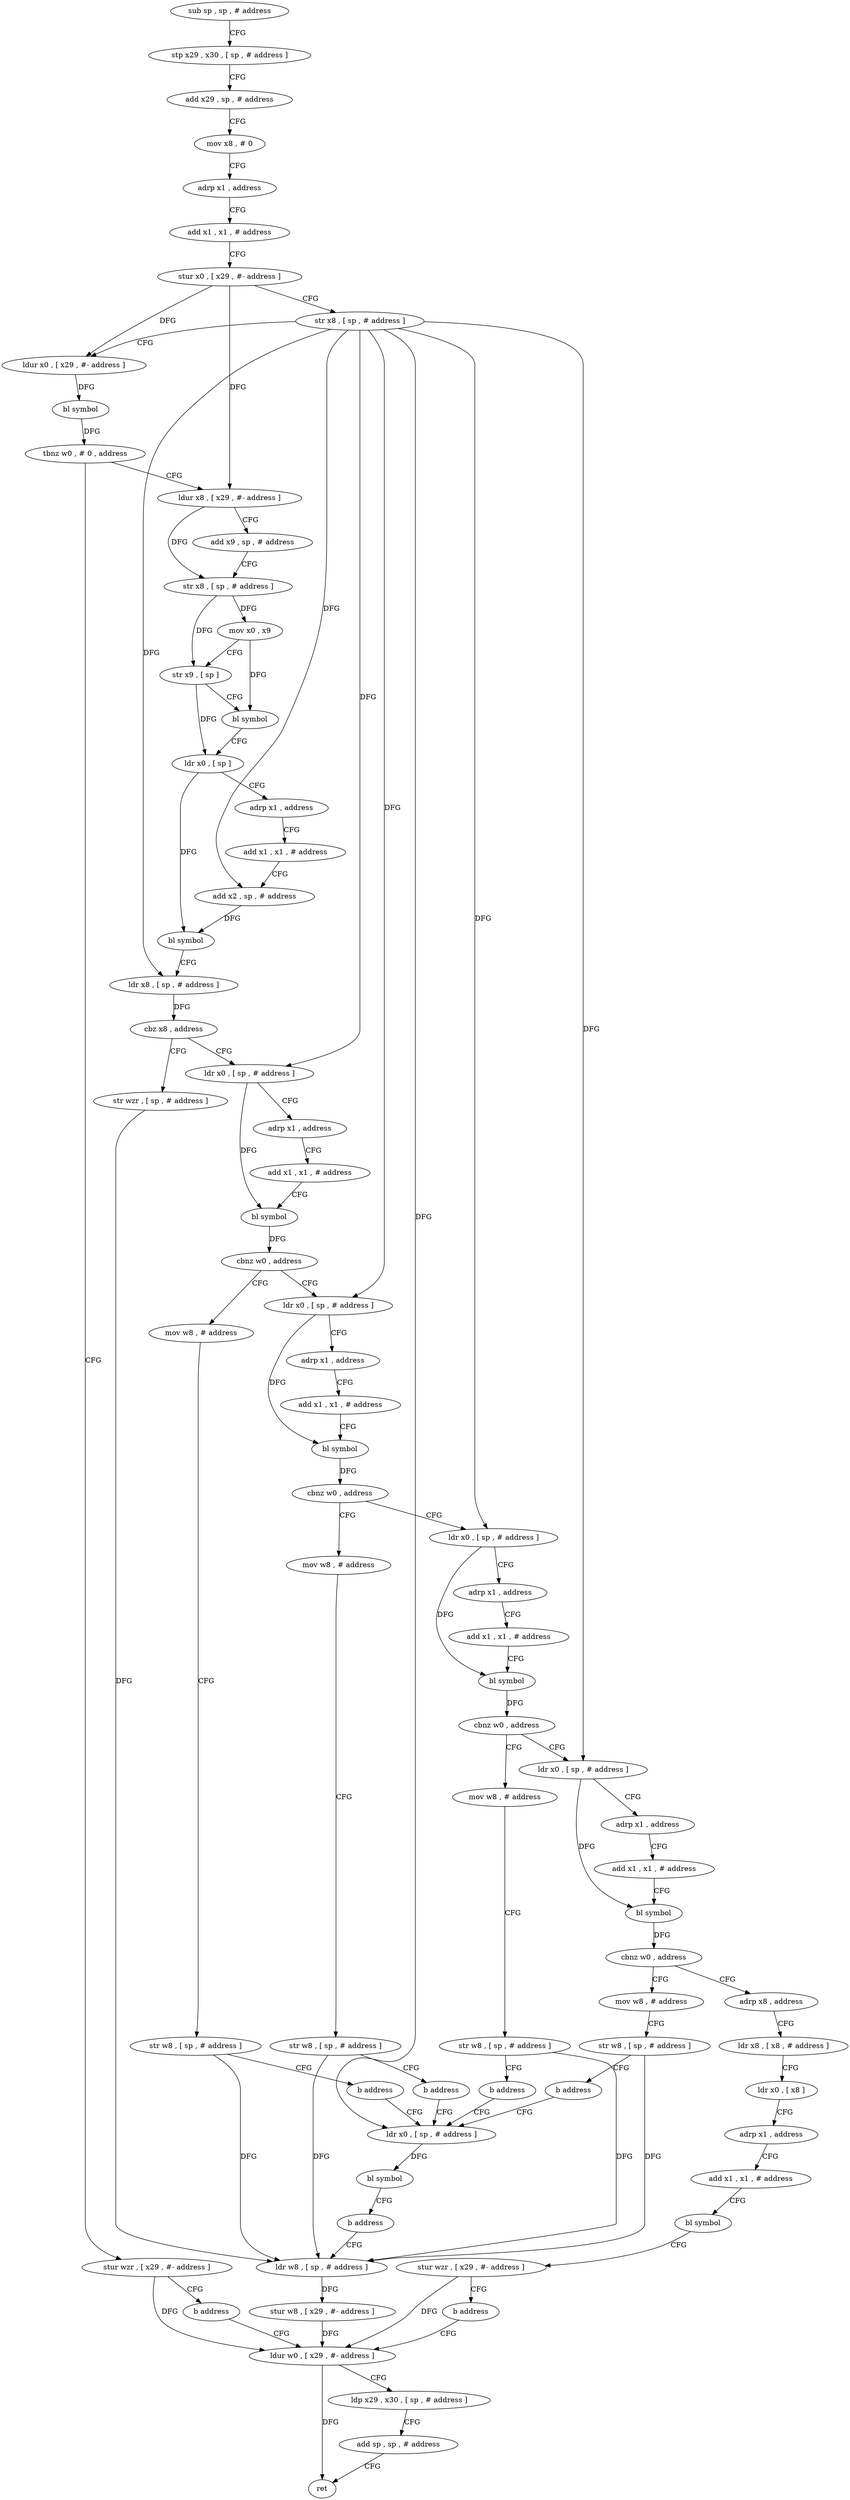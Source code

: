digraph "func" {
"78208" [label = "sub sp , sp , # address" ]
"78212" [label = "stp x29 , x30 , [ sp , # address ]" ]
"78216" [label = "add x29 , sp , # address" ]
"78220" [label = "mov x8 , # 0" ]
"78224" [label = "adrp x1 , address" ]
"78228" [label = "add x1 , x1 , # address" ]
"78232" [label = "stur x0 , [ x29 , #- address ]" ]
"78236" [label = "str x8 , [ sp , # address ]" ]
"78240" [label = "ldur x0 , [ x29 , #- address ]" ]
"78244" [label = "bl symbol" ]
"78248" [label = "tbnz w0 , # 0 , address" ]
"78260" [label = "ldur x8 , [ x29 , #- address ]" ]
"78252" [label = "stur wzr , [ x29 , #- address ]" ]
"78264" [label = "add x9 , sp , # address" ]
"78268" [label = "str x8 , [ sp , # address ]" ]
"78272" [label = "mov x0 , x9" ]
"78276" [label = "str x9 , [ sp ]" ]
"78280" [label = "bl symbol" ]
"78284" [label = "ldr x0 , [ sp ]" ]
"78288" [label = "adrp x1 , address" ]
"78292" [label = "add x1 , x1 , # address" ]
"78296" [label = "add x2 , sp , # address" ]
"78300" [label = "bl symbol" ]
"78304" [label = "ldr x8 , [ sp , # address ]" ]
"78308" [label = "cbz x8 , address" ]
"78484" [label = "str wzr , [ sp , # address ]" ]
"78312" [label = "ldr x0 , [ sp , # address ]" ]
"78256" [label = "b address" ]
"78496" [label = "ldur w0 , [ x29 , #- address ]" ]
"78488" [label = "ldr w8 , [ sp , # address ]" ]
"78316" [label = "adrp x1 , address" ]
"78320" [label = "add x1 , x1 , # address" ]
"78324" [label = "bl symbol" ]
"78328" [label = "cbnz w0 , address" ]
"78344" [label = "ldr x0 , [ sp , # address ]" ]
"78332" [label = "mov w8 , # address" ]
"78500" [label = "ldp x29 , x30 , [ sp , # address ]" ]
"78504" [label = "add sp , sp , # address" ]
"78508" [label = "ret" ]
"78348" [label = "adrp x1 , address" ]
"78352" [label = "add x1 , x1 , # address" ]
"78356" [label = "bl symbol" ]
"78360" [label = "cbnz w0 , address" ]
"78376" [label = "ldr x0 , [ sp , # address ]" ]
"78364" [label = "mov w8 , # address" ]
"78336" [label = "str w8 , [ sp , # address ]" ]
"78340" [label = "b address" ]
"78472" [label = "ldr x0 , [ sp , # address ]" ]
"78380" [label = "adrp x1 , address" ]
"78384" [label = "add x1 , x1 , # address" ]
"78388" [label = "bl symbol" ]
"78392" [label = "cbnz w0 , address" ]
"78408" [label = "ldr x0 , [ sp , # address ]" ]
"78396" [label = "mov w8 , # address" ]
"78368" [label = "str w8 , [ sp , # address ]" ]
"78372" [label = "b address" ]
"78476" [label = "bl symbol" ]
"78480" [label = "b address" ]
"78412" [label = "adrp x1 , address" ]
"78416" [label = "add x1 , x1 , # address" ]
"78420" [label = "bl symbol" ]
"78424" [label = "cbnz w0 , address" ]
"78440" [label = "adrp x8 , address" ]
"78428" [label = "mov w8 , # address" ]
"78400" [label = "str w8 , [ sp , # address ]" ]
"78404" [label = "b address" ]
"78492" [label = "stur w8 , [ x29 , #- address ]" ]
"78444" [label = "ldr x8 , [ x8 , # address ]" ]
"78448" [label = "ldr x0 , [ x8 ]" ]
"78452" [label = "adrp x1 , address" ]
"78456" [label = "add x1 , x1 , # address" ]
"78460" [label = "bl symbol" ]
"78464" [label = "stur wzr , [ x29 , #- address ]" ]
"78468" [label = "b address" ]
"78432" [label = "str w8 , [ sp , # address ]" ]
"78436" [label = "b address" ]
"78208" -> "78212" [ label = "CFG" ]
"78212" -> "78216" [ label = "CFG" ]
"78216" -> "78220" [ label = "CFG" ]
"78220" -> "78224" [ label = "CFG" ]
"78224" -> "78228" [ label = "CFG" ]
"78228" -> "78232" [ label = "CFG" ]
"78232" -> "78236" [ label = "CFG" ]
"78232" -> "78240" [ label = "DFG" ]
"78232" -> "78260" [ label = "DFG" ]
"78236" -> "78240" [ label = "CFG" ]
"78236" -> "78304" [ label = "DFG" ]
"78236" -> "78312" [ label = "DFG" ]
"78236" -> "78344" [ label = "DFG" ]
"78236" -> "78376" [ label = "DFG" ]
"78236" -> "78472" [ label = "DFG" ]
"78236" -> "78408" [ label = "DFG" ]
"78236" -> "78296" [ label = "DFG" ]
"78240" -> "78244" [ label = "DFG" ]
"78244" -> "78248" [ label = "DFG" ]
"78248" -> "78260" [ label = "CFG" ]
"78248" -> "78252" [ label = "CFG" ]
"78260" -> "78264" [ label = "CFG" ]
"78260" -> "78268" [ label = "DFG" ]
"78252" -> "78256" [ label = "CFG" ]
"78252" -> "78496" [ label = "DFG" ]
"78264" -> "78268" [ label = "CFG" ]
"78268" -> "78272" [ label = "DFG" ]
"78268" -> "78276" [ label = "DFG" ]
"78272" -> "78276" [ label = "CFG" ]
"78272" -> "78280" [ label = "DFG" ]
"78276" -> "78280" [ label = "CFG" ]
"78276" -> "78284" [ label = "DFG" ]
"78280" -> "78284" [ label = "CFG" ]
"78284" -> "78288" [ label = "CFG" ]
"78284" -> "78300" [ label = "DFG" ]
"78288" -> "78292" [ label = "CFG" ]
"78292" -> "78296" [ label = "CFG" ]
"78296" -> "78300" [ label = "DFG" ]
"78300" -> "78304" [ label = "CFG" ]
"78304" -> "78308" [ label = "DFG" ]
"78308" -> "78484" [ label = "CFG" ]
"78308" -> "78312" [ label = "CFG" ]
"78484" -> "78488" [ label = "DFG" ]
"78312" -> "78316" [ label = "CFG" ]
"78312" -> "78324" [ label = "DFG" ]
"78256" -> "78496" [ label = "CFG" ]
"78496" -> "78500" [ label = "CFG" ]
"78496" -> "78508" [ label = "DFG" ]
"78488" -> "78492" [ label = "DFG" ]
"78316" -> "78320" [ label = "CFG" ]
"78320" -> "78324" [ label = "CFG" ]
"78324" -> "78328" [ label = "DFG" ]
"78328" -> "78344" [ label = "CFG" ]
"78328" -> "78332" [ label = "CFG" ]
"78344" -> "78348" [ label = "CFG" ]
"78344" -> "78356" [ label = "DFG" ]
"78332" -> "78336" [ label = "CFG" ]
"78500" -> "78504" [ label = "CFG" ]
"78504" -> "78508" [ label = "CFG" ]
"78348" -> "78352" [ label = "CFG" ]
"78352" -> "78356" [ label = "CFG" ]
"78356" -> "78360" [ label = "DFG" ]
"78360" -> "78376" [ label = "CFG" ]
"78360" -> "78364" [ label = "CFG" ]
"78376" -> "78380" [ label = "CFG" ]
"78376" -> "78388" [ label = "DFG" ]
"78364" -> "78368" [ label = "CFG" ]
"78336" -> "78340" [ label = "CFG" ]
"78336" -> "78488" [ label = "DFG" ]
"78340" -> "78472" [ label = "CFG" ]
"78472" -> "78476" [ label = "DFG" ]
"78380" -> "78384" [ label = "CFG" ]
"78384" -> "78388" [ label = "CFG" ]
"78388" -> "78392" [ label = "DFG" ]
"78392" -> "78408" [ label = "CFG" ]
"78392" -> "78396" [ label = "CFG" ]
"78408" -> "78412" [ label = "CFG" ]
"78408" -> "78420" [ label = "DFG" ]
"78396" -> "78400" [ label = "CFG" ]
"78368" -> "78372" [ label = "CFG" ]
"78368" -> "78488" [ label = "DFG" ]
"78372" -> "78472" [ label = "CFG" ]
"78476" -> "78480" [ label = "CFG" ]
"78480" -> "78488" [ label = "CFG" ]
"78412" -> "78416" [ label = "CFG" ]
"78416" -> "78420" [ label = "CFG" ]
"78420" -> "78424" [ label = "DFG" ]
"78424" -> "78440" [ label = "CFG" ]
"78424" -> "78428" [ label = "CFG" ]
"78440" -> "78444" [ label = "CFG" ]
"78428" -> "78432" [ label = "CFG" ]
"78400" -> "78404" [ label = "CFG" ]
"78400" -> "78488" [ label = "DFG" ]
"78404" -> "78472" [ label = "CFG" ]
"78492" -> "78496" [ label = "DFG" ]
"78444" -> "78448" [ label = "CFG" ]
"78448" -> "78452" [ label = "CFG" ]
"78452" -> "78456" [ label = "CFG" ]
"78456" -> "78460" [ label = "CFG" ]
"78460" -> "78464" [ label = "CFG" ]
"78464" -> "78468" [ label = "CFG" ]
"78464" -> "78496" [ label = "DFG" ]
"78468" -> "78496" [ label = "CFG" ]
"78432" -> "78436" [ label = "CFG" ]
"78432" -> "78488" [ label = "DFG" ]
"78436" -> "78472" [ label = "CFG" ]
}
